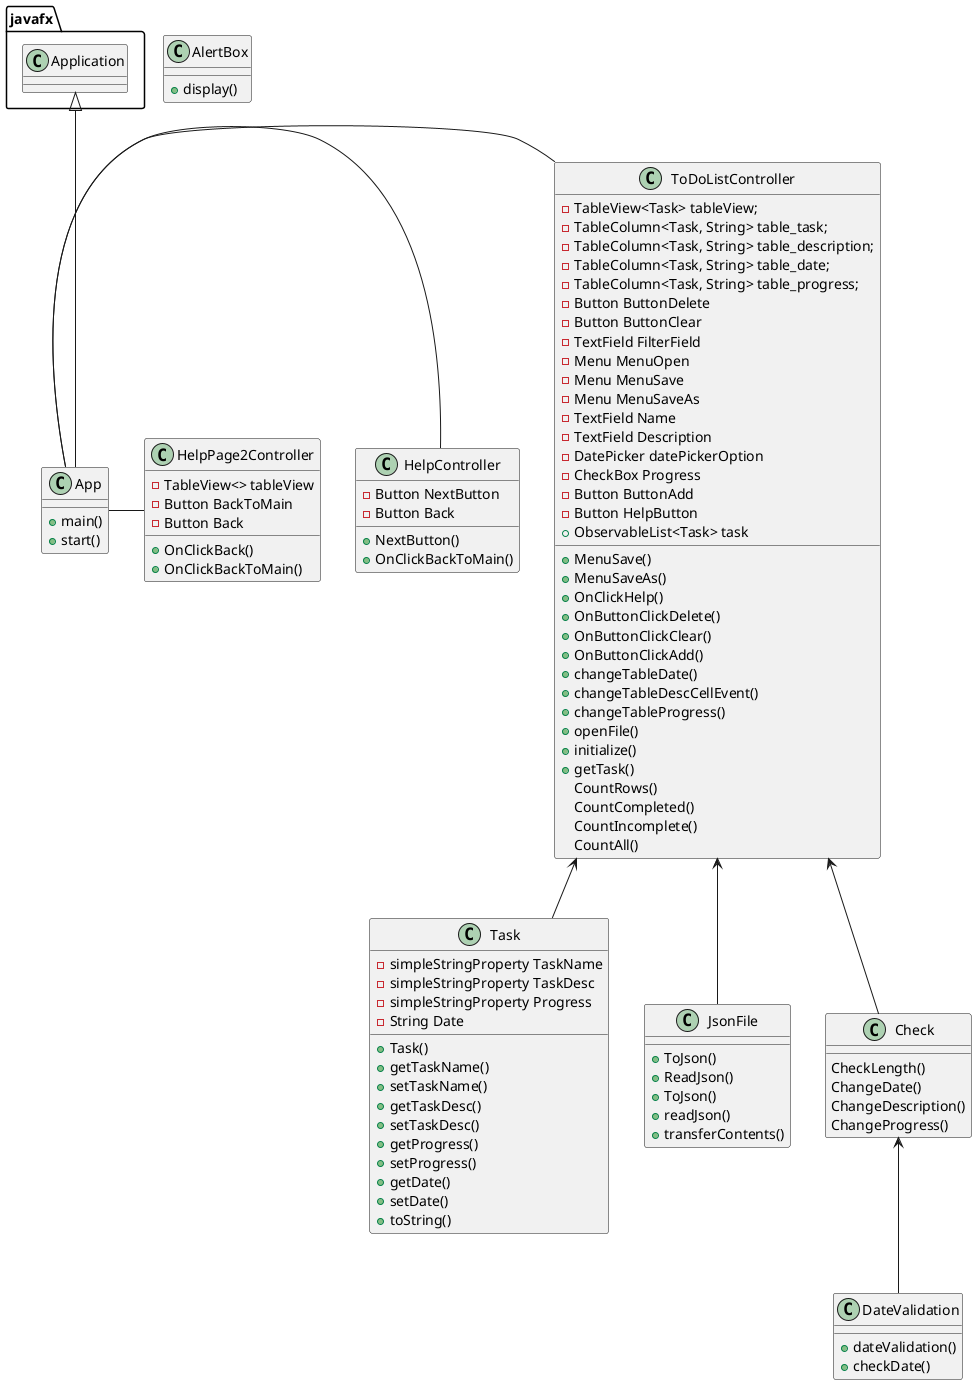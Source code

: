 @startuml
'https://plantuml.com/class-diagram

class ToDoListController {
-TableView<Task> tableView;
-TableColumn<Task, String> table_task;
-TableColumn<Task, String> table_description;
-TableColumn<Task, String> table_date;
-TableColumn<Task, String> table_progress;
-Button ButtonDelete
-Button ButtonClear
-TextField FilterField
-Menu MenuOpen
-Menu MenuSave
-Menu MenuSaveAs
-TextField Name
-TextField Description
-DatePicker datePickerOption
-CheckBox Progress
-Button ButtonAdd
-Button HelpButton
+ObservableList<Task> task

+MenuSave()
+MenuSaveAs()
+OnClickHelp()
+OnButtonClickDelete()
+OnButtonClickClear()
+OnButtonClickAdd()
+changeTableDate()
+changeTableDescCellEvent()
+changeTableProgress()
+openFile()
+initialize()
+getTask()
CountRows()
CountCompleted()
CountIncomplete()
CountAll()
}

class HelpController {
-Button NextButton
-Button Back
+NextButton()
+OnClickBackToMain()
}

class HelpPage2Controller {
-TableView<> tableView
-Button BackToMain
-Button Back
+OnClickBack()
+OnClickBackToMain()
}

class Task{
-simpleStringProperty TaskName
-simpleStringProperty TaskDesc
-simpleStringProperty Progress
-String Date
+Task()
+getTaskName()
+setTaskName()
+getTaskDesc()
+setTaskDesc()
+getProgress()
+setProgress()
+getDate()
+setDate()
+toString()
}

class DateValidation{
+dateValidation()
+checkDate()
}

class AlertBox{
+display()
}

class JsonFile{
+ToJson()
+ReadJson()
}

class App{
+main()
+start()
}

class Check{
CheckLength()
ChangeDate()
ChangeDescription()
ChangeProgress()
}

class JsonFile{
+ToJson()
+readJson()
+transferContents()
}

javafx.Application <|-- App
App - ToDoListController
App - HelpController
App - HelpPage2Controller
ToDoListController <-- Task
ToDoListController <-- Check
Check <-- DateValidation
ToDoListController <-- JsonFile

@enduml